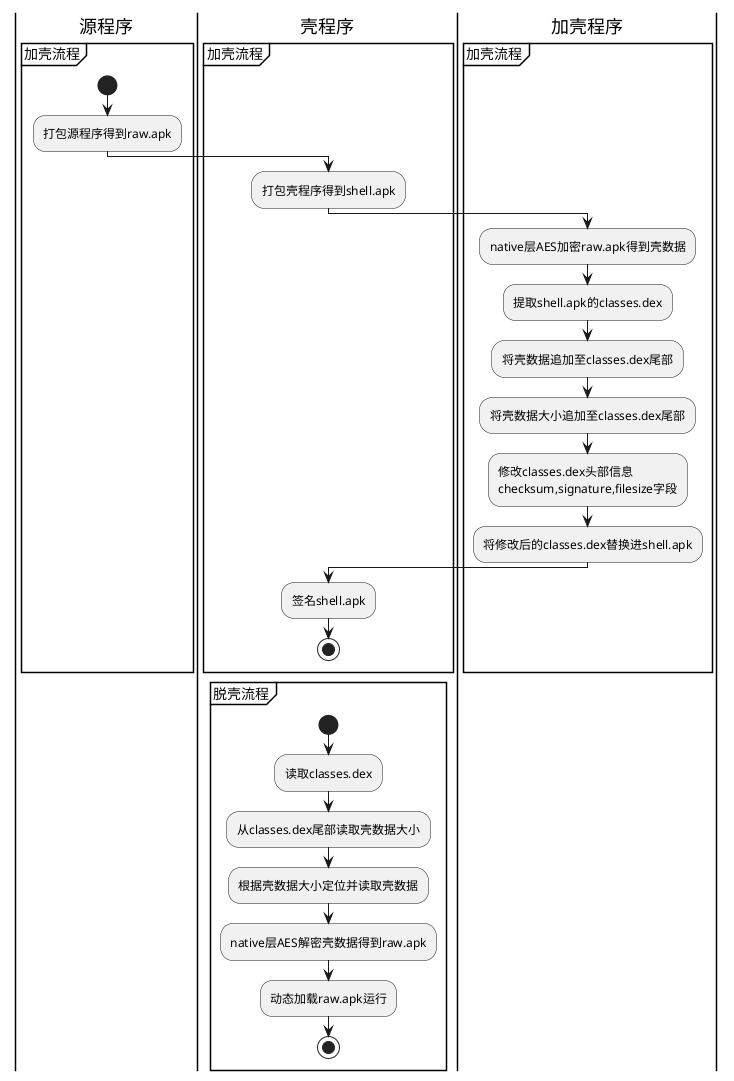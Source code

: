 '@startuml
'(*)  -->"check input"
'If "input is verbose" then
'--> [Yes] "turn on verbosity"
'--> "run command"
'else
'--> "run command"
'Endif
'-->(*)
'@enduml




@startuml

'floating note : <size:20><b>Android加固流程图

'title <size:24><b>Android加固流程图\n\n

|源程序|
partition 加壳流程 {
start
|源程序|
:打包源程序得到raw.apk;

|壳程序|
:打包壳程序得到shell.apk;

|加壳程序|
:native层AES加密raw.apk得到壳数据;
:提取shell.apk的classes.dex;
:将壳数据追加至classes.dex尾部;
:将壳数据大小追加至classes.dex尾部;
:修改classes.dex头部信息\nchecksum,signature,filesize字段;
:将修改后的classes.dex替换进shell.apk;

|壳程序|
:签名shell.apk;
stop
}

partition 脱壳流程 {
|壳程序|
start
:读取classes.dex;
:从classes.dex尾部读取壳数据大小;
:根据壳数据大小定位并读取壳数据;
:native层AES解密壳数据得到raw.apk;
:动态加载raw.apk运行;
stop
}

@enduml
